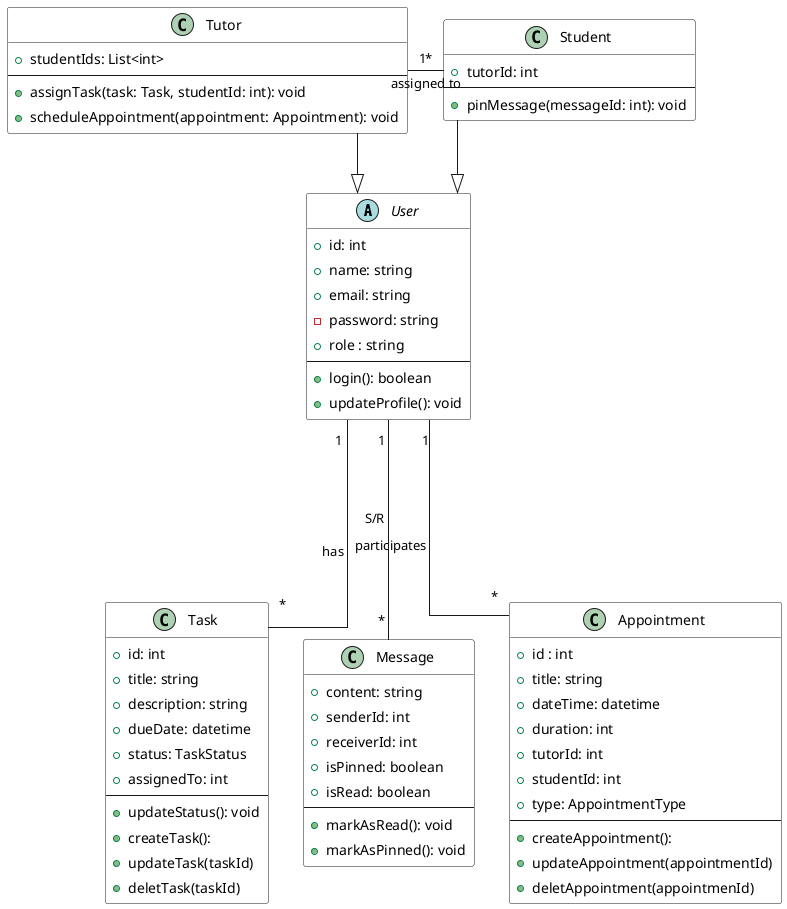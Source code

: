 @startuml HomeSkolar

' Layout configuration
skinparam linetype ortho  
skinparam padding 3

skinparam class {
    BackgroundColor white
}

' Placement hints
together {
    abstract User
    class Student
    class Tutor
}

together {
    class Task
    class Message
    class Appointment
}
    class Student {
        +tutorId: int
        --
        +pinMessage(messageId: int): void
    }

    class Tutor {
        +studentIds: List<int>
        --
        +assignTask(task: Task, studentId: int): void
        +scheduleAppointment(appointment: Appointment): void
    }

    abstract class User {
        +id: int
        +name: string
        +email: string
        -password: string
        +role : string
        --
        +login(): boolean
        +updateProfile(): void
    }

    class Task {
        +id: int
        +title: string
        +description: string
        +dueDate: datetime
        +status: TaskStatus
        +assignedTo: int
        --
        +updateStatus(): void
        +createTask():
        +updateTask(taskId)
        +deletTask(taskId)
    }

    class Message {
        +content: string
        +senderId: int
        +receiverId: int
        +isPinned: boolean
        +isRead: boolean
        --
        +markAsRead(): void
        +markAsPinned(): void
    }

    class Appointment {
        +id : int
        +title: string
        +dateTime: datetime
        +duration: int
        +tutorId: int
        +studentId: int
        +type: AppointmentType
        --
        +createAppointment():
        +updateAppointment(appointmentId)
        +deletAppointment(appointmenId)
    }

' Relations
User <|-up- Student
User <|-up- Tutor

Student "*" --left-- "1" Tutor : assigned to

User "1" ---- "*" Task : has
User "1" ---- "*" Appointment : participates
User "1" ---- "*" Message : S/R

@enduml
